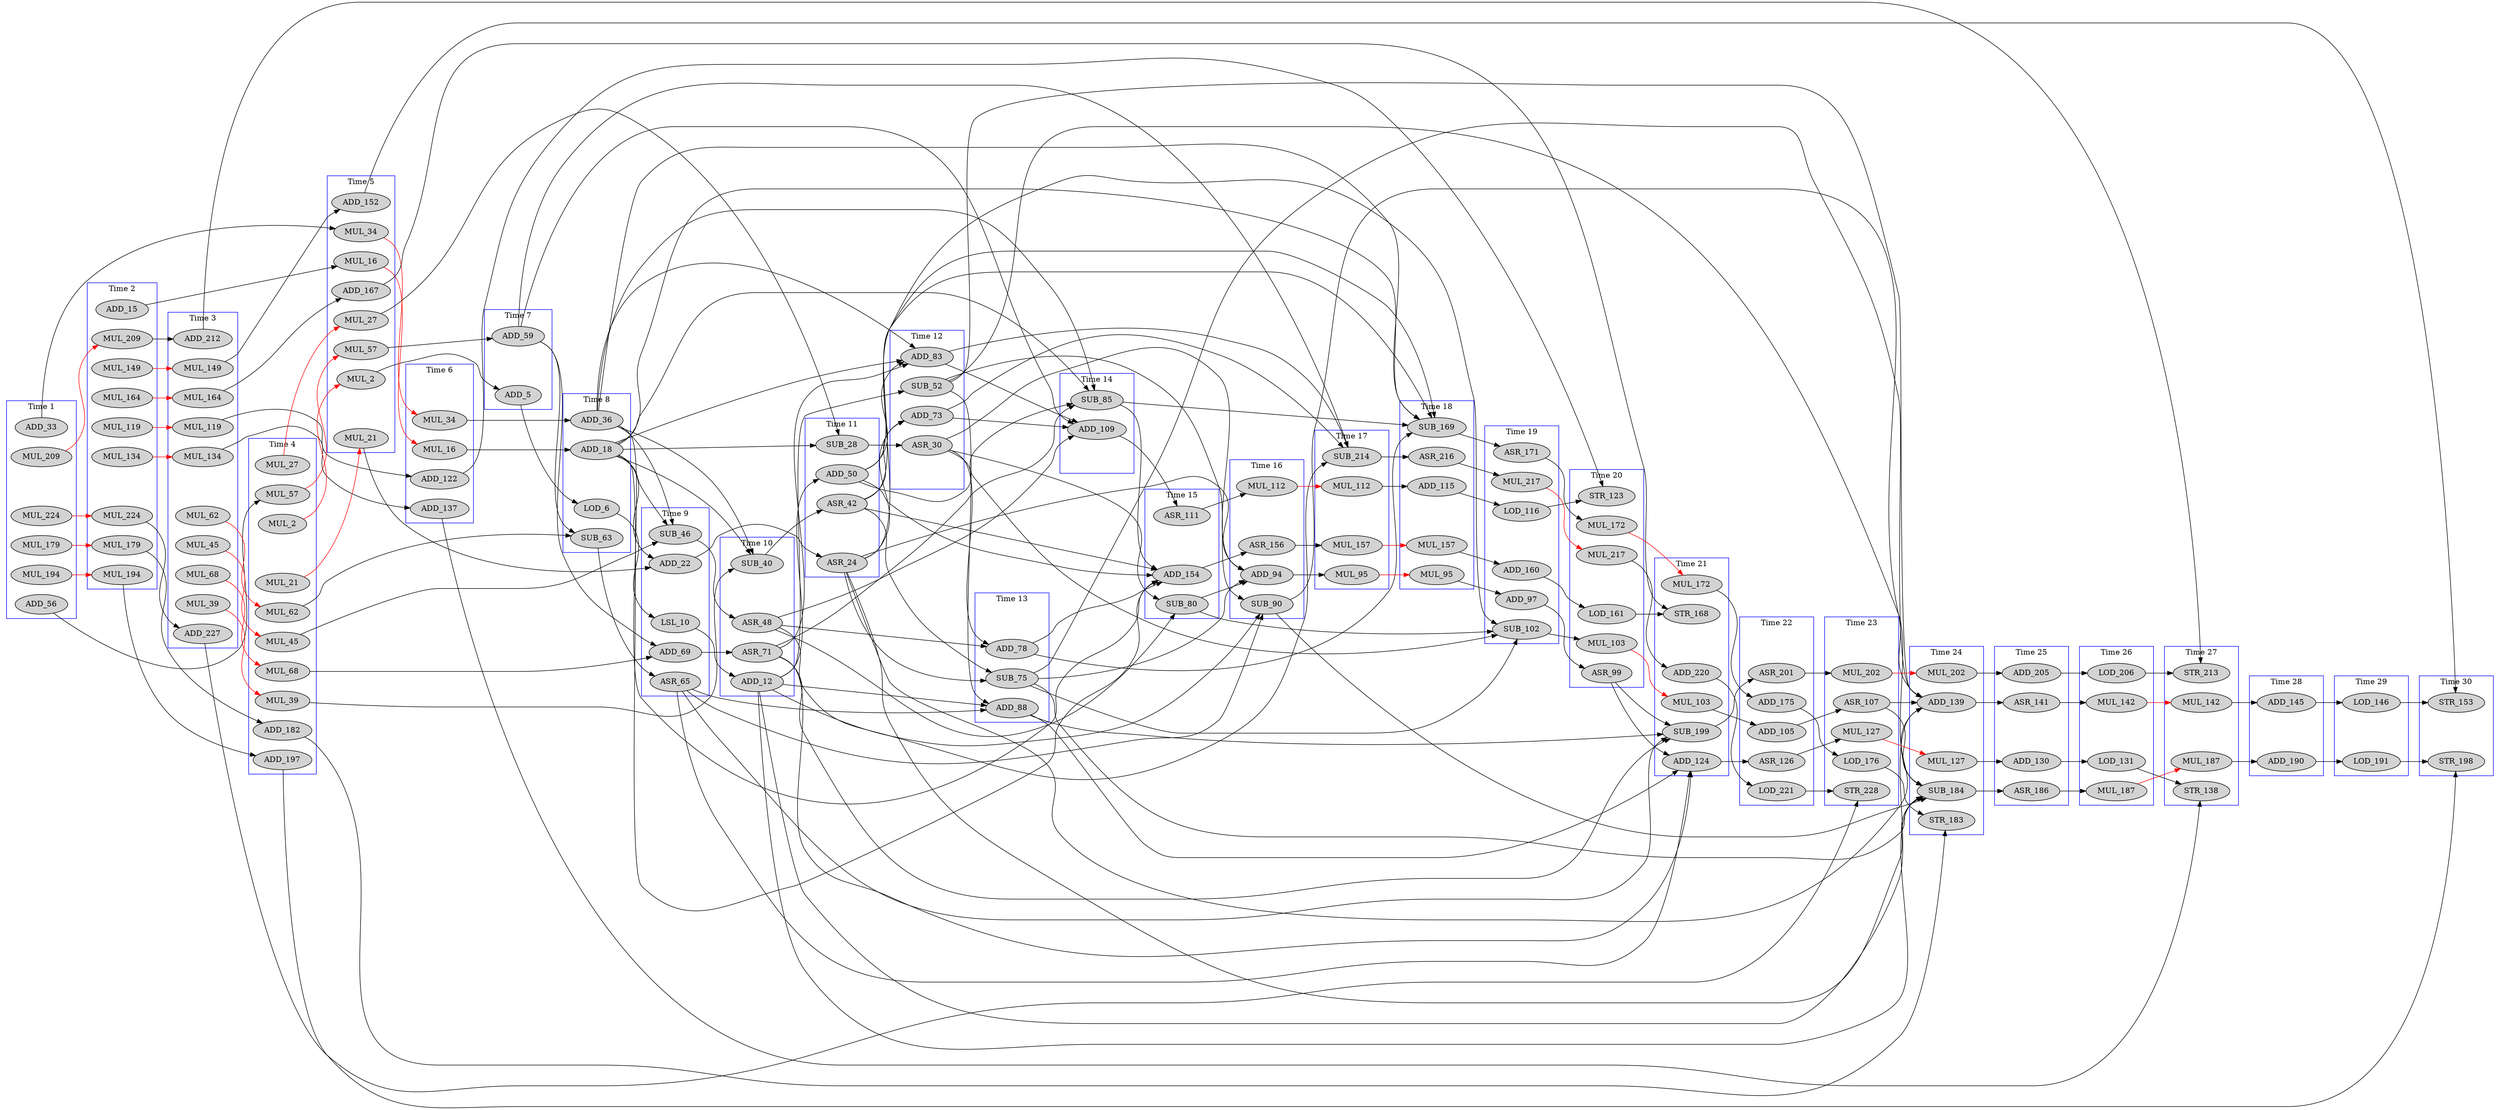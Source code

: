 digraph idctcol_dfg__3 {
  rankdir = LR;
  newrank="true"
  subgraph cluster_1 {
    rank=same;
    node [style=filled];
    label = "Time 1";
    color = blue;
    pseudo_1 [style=invis];
    ADD_33
    ADD_56
    MUL_179_0 [label=MUL_179]
    MUL_194_0 [label=MUL_194]
    MUL_209_0 [label=MUL_209]
    MUL_224_0 [label=MUL_224]
  }
  subgraph cluster_2 {
    rank=same;
    node [style=filled];
    label = "Time 2";
    color = blue;
    pseudo_2 [style=invis];
    ADD_15
    MUL_119_0 [label=MUL_119]
    MUL_134_0 [label=MUL_134]
    MUL_149_0 [label=MUL_149]
    MUL_164_0 [label=MUL_164]
    MUL_179_1 [label=MUL_179]
    MUL_194_1 [label=MUL_194]
    MUL_209_1 [label=MUL_209]
    MUL_224_1 [label=MUL_224]
  }
  subgraph cluster_3 {
    rank=same;
    node [style=filled];
    label = "Time 3";
    color = blue;
    pseudo_3 [style=invis];
    MUL_39_0 [label=MUL_39]
    MUL_45_0 [label=MUL_45]
    MUL_62_0 [label=MUL_62]
    MUL_68_0 [label=MUL_68]
    MUL_119_1 [label=MUL_119]
    MUL_134_1 [label=MUL_134]
    MUL_149_1 [label=MUL_149]
    MUL_164_1 [label=MUL_164]
    ADD_212
    ADD_227
  }
  subgraph cluster_4 {
    rank=same;
    node [style=filled];
    label = "Time 4";
    color = blue;
    pseudo_4 [style=invis];
    MUL_2_0 [label=MUL_2]
    MUL_21_0 [label=MUL_21]
    MUL_27_0 [label=MUL_27]
    MUL_39_1 [label=MUL_39]
    MUL_45_1 [label=MUL_45]
    MUL_57_0 [label=MUL_57]
    MUL_62_1 [label=MUL_62]
    MUL_68_1 [label=MUL_68]
    ADD_182
    ADD_197
  }
  subgraph cluster_5 {
    rank=same;
    node [style=filled];
    label = "Time 5";
    color = blue;
    pseudo_5 [style=invis];
    MUL_2_1 [label=MUL_2]
    MUL_16_0 [label=MUL_16]
    MUL_21_1 [label=MUL_21]
    MUL_27_1 [label=MUL_27]
    MUL_34_0 [label=MUL_34]
    MUL_57_1 [label=MUL_57]
    ADD_152
    ADD_167
  }
  subgraph cluster_6 {
    rank=same;
    node [style=filled];
    label = "Time 6";
    color = blue;
    pseudo_6 [style=invis];
    MUL_16_1 [label=MUL_16]
    MUL_34_1 [label=MUL_34]
    ADD_122
    ADD_137
  }
  subgraph cluster_7 {
    rank=same;
    node [style=filled];
    label = "Time 7";
    color = blue;
    pseudo_7 [style=invis];
    ADD_5
    ADD_59
  }
  subgraph cluster_8 {
    rank=same;
    node [style=filled];
    label = "Time 8";
    color = blue;
    pseudo_8 [style=invis];
    LOD_6
    ADD_18
    ADD_36
    SUB_63
  }
  subgraph cluster_9 {
    rank=same;
    node [style=filled];
    label = "Time 9";
    color = blue;
    pseudo_9 [style=invis];
    LSL_10
    ADD_22
    SUB_46
    ASR_65
    ADD_69
  }
  subgraph cluster_10 {
    rank=same;
    node [style=filled];
    label = "Time 10";
    color = blue;
    pseudo_10 [style=invis];
    ADD_12
    SUB_40
    ASR_48
    ASR_71
  }
  subgraph cluster_11 {
    rank=same;
    node [style=filled];
    label = "Time 11";
    color = blue;
    pseudo_11 [style=invis];
    ASR_24
    SUB_28
    ASR_42
    ADD_50
  }
  subgraph cluster_12 {
    rank=same;
    node [style=filled];
    label = "Time 12";
    color = blue;
    pseudo_12 [style=invis];
    ASR_30
    SUB_52
    ADD_73
    ADD_83
  }
  subgraph cluster_13 {
    rank=same;
    node [style=filled];
    label = "Time 13";
    color = blue;
    pseudo_13 [style=invis];
    SUB_75
    ADD_78
    ADD_88
  }
  subgraph cluster_14 {
    rank=same;
    node [style=filled];
    label = "Time 14";
    color = blue;
    pseudo_14 [style=invis];
    SUB_85
    ADD_109
  }
  subgraph cluster_15 {
    rank=same;
    node [style=filled];
    label = "Time 15";
    color = blue;
    pseudo_15 [style=invis];
    SUB_80
    ASR_111
    ADD_154
  }
  subgraph cluster_16 {
    rank=same;
    node [style=filled];
    label = "Time 16";
    color = blue;
    pseudo_16 [style=invis];
    SUB_90
    ADD_94
    MUL_112_0 [label=MUL_112]
    ASR_156
  }
  subgraph cluster_17 {
    rank=same;
    node [style=filled];
    label = "Time 17";
    color = blue;
    pseudo_17 [style=invis];
    MUL_95_0 [label=MUL_95]
    MUL_112_1 [label=MUL_112]
    MUL_157_0 [label=MUL_157]
    SUB_214
  }
  subgraph cluster_18 {
    rank=same;
    node [style=filled];
    label = "Time 18";
    color = blue;
    pseudo_18 [style=invis];
    MUL_95_1 [label=MUL_95]
    ADD_115
    MUL_157_1 [label=MUL_157]
    SUB_169
    ASR_216
  }
  subgraph cluster_19 {
    rank=same;
    node [style=filled];
    label = "Time 19";
    color = blue;
    pseudo_19 [style=invis];
    ADD_97
    SUB_102
    LOD_116
    ADD_160
    ASR_171
    MUL_217_0 [label=MUL_217]
  }
  subgraph cluster_20 {
    rank=same;
    node [style=filled];
    label = "Time 20";
    color = blue;
    pseudo_20 [style=invis];
    ASR_99
    MUL_103_0 [label=MUL_103]
    STR_123
    LOD_161
    MUL_172_0 [label=MUL_172]
    MUL_217_1 [label=MUL_217]
  }
  subgraph cluster_21 {
    rank=same;
    node [style=filled];
    label = "Time 21";
    color = blue;
    pseudo_21 [style=invis];
    MUL_103_1 [label=MUL_103]
    ADD_124
    STR_168
    MUL_172_1 [label=MUL_172]
    SUB_199
    ADD_220
  }
  subgraph cluster_22 {
    rank=same;
    node [style=filled];
    label = "Time 22";
    color = blue;
    pseudo_22 [style=invis];
    ADD_105
    ASR_126
    ADD_175
    ASR_201
    LOD_221
  }
  subgraph cluster_23 {
    rank=same;
    node [style=filled];
    label = "Time 23";
    color = blue;
    pseudo_23 [style=invis];
    ASR_107
    MUL_127_0 [label=MUL_127]
    LOD_176
    MUL_202_0 [label=MUL_202]
    STR_228
  }
  subgraph cluster_24 {
    rank=same;
    node [style=filled];
    label = "Time 24";
    color = blue;
    pseudo_24 [style=invis];
    MUL_127_1 [label=MUL_127]
    ADD_139
    STR_183
    SUB_184
    MUL_202_1 [label=MUL_202]
  }
  subgraph cluster_25 {
    rank=same;
    node [style=filled];
    label = "Time 25";
    color = blue;
    pseudo_25 [style=invis];
    ADD_130
    ASR_141
    ASR_186
    ADD_205
  }
  subgraph cluster_26 {
    rank=same;
    node [style=filled];
    label = "Time 26";
    color = blue;
    pseudo_26 [style=invis];
    LOD_131
    MUL_142_0 [label=MUL_142]
    MUL_187_0 [label=MUL_187]
    LOD_206
  }
  subgraph cluster_27 {
    rank=same;
    node [style=filled];
    label = "Time 27";
    color = blue;
    pseudo_27 [style=invis];
    STR_138
    MUL_142_1 [label=MUL_142]
    MUL_187_1 [label=MUL_187]
    STR_213
  }
  subgraph cluster_28 {
    rank=same;
    node [style=filled];
    label = "Time 28";
    color = blue;
    pseudo_28 [style=invis];
    ADD_145
    ADD_190
  }
  subgraph cluster_29 {
    rank=same;
    node [style=filled];
    label = "Time 29";
    color = blue;
    pseudo_29 [style=invis];
    LOD_146
    LOD_191
  }
  subgraph cluster_30 {
    rank=same;
    node [style=filled];
    label = "Time 30";
    color = blue;
    pseudo_30 [style=invis];
    STR_153
    STR_198
  }
    pseudo_1->pseudo_2 [style=invis];
    pseudo_2->pseudo_3 [style=invis];
    pseudo_3->pseudo_4 [style=invis];
    pseudo_4->pseudo_5 [style=invis];
    pseudo_5->pseudo_6 [style=invis];
    pseudo_6->pseudo_7 [style=invis];
    pseudo_7->pseudo_8 [style=invis];
    pseudo_8->pseudo_9 [style=invis];
    pseudo_9->pseudo_10 [style=invis];
    pseudo_10->pseudo_11 [style=invis];
    pseudo_11->pseudo_12 [style=invis];
    pseudo_12->pseudo_13 [style=invis];
    pseudo_13->pseudo_14 [style=invis];
    pseudo_14->pseudo_15 [style=invis];
    pseudo_15->pseudo_16 [style=invis];
    pseudo_16->pseudo_17 [style=invis];
    pseudo_17->pseudo_18 [style=invis];
    pseudo_18->pseudo_19 [style=invis];
    pseudo_19->pseudo_20 [style=invis];
    pseudo_20->pseudo_21 [style=invis];
    pseudo_21->pseudo_22 [style=invis];
    pseudo_22->pseudo_23 [style=invis];
    pseudo_23->pseudo_24 [style=invis];
    pseudo_24->pseudo_25 [style=invis];
    pseudo_25->pseudo_26 [style=invis];
    pseudo_26->pseudo_27 [style=invis];
    pseudo_27->pseudo_28 [style=invis];
    pseudo_28->pseudo_29 [style=invis];
    pseudo_29->pseudo_30 [style=invis];
    MUL_2_0 -> MUL_2_1 [color=red];
    MUL_16_0 -> MUL_16_1 [color=red];
    MUL_21_0 -> MUL_21_1 [color=red];
    MUL_27_0 -> MUL_27_1 [color=red];
    MUL_34_0 -> MUL_34_1 [color=red];
    MUL_39_0 -> MUL_39_1 [color=red];
    MUL_45_0 -> MUL_45_1 [color=red];
    MUL_57_0 -> MUL_57_1 [color=red];
    MUL_62_0 -> MUL_62_1 [color=red];
    MUL_68_0 -> MUL_68_1 [color=red];
    MUL_95_0 -> MUL_95_1 [color=red];
    MUL_103_0 -> MUL_103_1 [color=red];
    MUL_112_0 -> MUL_112_1 [color=red];
    MUL_119_0 -> MUL_119_1 [color=red];
    MUL_127_0 -> MUL_127_1 [color=red];
    MUL_134_0 -> MUL_134_1 [color=red];
    MUL_142_0 -> MUL_142_1 [color=red];
    MUL_149_0 -> MUL_149_1 [color=red];
    MUL_157_0 -> MUL_157_1 [color=red];
    MUL_164_0 -> MUL_164_1 [color=red];
    MUL_172_0 -> MUL_172_1 [color=red];
    MUL_179_0 -> MUL_179_1 [color=red];
    MUL_187_0 -> MUL_187_1 [color=red];
    MUL_194_0 -> MUL_194_1 [color=red];
    MUL_202_0 -> MUL_202_1 [color=red];
    MUL_209_0 -> MUL_209_1 [color=red];
    MUL_217_0 -> MUL_217_1 [color=red];
    MUL_224_0 -> MUL_224_1 [color=red];
    MUL_2_1 -> ADD_5 [ name = 1 ];
    ADD_5 -> LOD_6 [ name = 2 ];
    LOD_6 -> LSL_10 [ name = 3 ];
    LSL_10 -> ADD_12 [ name = 5 ];
    ADD_12 -> ADD_50 [ name = 7 ];
    ADD_12 -> SUB_52 [ name = 8 ];
    ADD_12 -> ADD_88 [ name = 9 ];
    ADD_12 -> SUB_90 [ name = 10 ];
    ADD_12 -> ADD_139 [ name = 11 ];
    ADD_12 -> SUB_184 [ name = 12 ];
    ADD_15 -> MUL_16_0 [ name = 14 ];
    MUL_16_1 -> ADD_18 [ name = 15 ];
    ADD_18 -> ADD_22 [ name = 17 ];
    ADD_18 -> SUB_28 [ name = 18 ];
    ADD_18 -> SUB_40 [ name = 19 ];
    ADD_18 -> SUB_46 [ name = 20 ];
    ADD_18 -> ADD_83 [ name = 21 ];
    ADD_18 -> SUB_85 [ name = 22 ];
    ADD_18 -> ADD_154 [ name = 23 ];
    ADD_18 -> SUB_169 [ name = 24 ];
    MUL_21_1 -> ADD_22 [ name = 26 ];
    ADD_22 -> ASR_24 [ name = 27 ];
    ASR_24 -> ADD_73 [ name = 29 ];
    ASR_24 -> SUB_75 [ name = 30 ];
    ASR_24 -> ADD_94 [ name = 31 ];
    ASR_24 -> SUB_102 [ name = 32 ];
    ASR_24 -> ADD_139 [ name = 33 ];
    ASR_24 -> SUB_184 [ name = 34 ];
    MUL_27_1 -> SUB_28 [ name = 36 ];
    SUB_28 -> ASR_30 [ name = 37 ];
    ASR_30 -> ADD_78 [ name = 39 ];
    ASR_30 -> SUB_80 [ name = 40 ];
    ASR_30 -> ADD_94 [ name = 41 ];
    ASR_30 -> SUB_102 [ name = 42 ];
    ADD_33 -> MUL_34_0 [ name = 44 ];
    MUL_34_1 -> ADD_36 [ name = 45 ];
    ADD_36 -> SUB_40 [ name = 47 ];
    ADD_36 -> SUB_46 [ name = 48 ];
    ADD_36 -> ADD_83 [ name = 49 ];
    ADD_36 -> SUB_85 [ name = 50 ];
    ADD_36 -> ADD_154 [ name = 51 ];
    ADD_36 -> SUB_169 [ name = 52 ];
    MUL_39_1 -> SUB_40 [ name = 54 ];
    SUB_40 -> ASR_42 [ name = 55 ];
    ASR_42 -> ADD_73 [ name = 57 ];
    ASR_42 -> SUB_75 [ name = 58 ];
    ASR_42 -> ADD_154 [ name = 59 ];
    ASR_42 -> SUB_169 [ name = 60 ];
    MUL_45_1 -> SUB_46 [ name = 62 ];
    SUB_46 -> ASR_48 [ name = 63 ];
    ASR_48 -> ADD_78 [ name = 65 ];
    ASR_48 -> SUB_80 [ name = 66 ];
    ASR_48 -> ADD_109 [ name = 67 ];
    ASR_48 -> SUB_214 [ name = 68 ];
    ADD_50 -> ADD_83 [ name = 69 ];
    ADD_50 -> SUB_85 [ name = 70 ];
    ADD_50 -> ADD_154 [ name = 71 ];
    ADD_50 -> SUB_169 [ name = 72 ];
    SUB_52 -> ADD_88 [ name = 73 ];
    SUB_52 -> SUB_90 [ name = 74 ];
    SUB_52 -> ADD_139 [ name = 75 ];
    SUB_52 -> SUB_184 [ name = 76 ];
    ADD_56 -> MUL_57_0 [ name = 78 ];
    MUL_57_1 -> ADD_59 [ name = 79 ];
    ADD_59 -> SUB_63 [ name = 81 ];
    ADD_59 -> ADD_69 [ name = 82 ];
    ADD_59 -> ADD_109 [ name = 83 ];
    ADD_59 -> SUB_214 [ name = 84 ];
    MUL_62_1 -> SUB_63 [ name = 86 ];
    SUB_63 -> ASR_65 [ name = 87 ];
    ASR_65 -> ADD_88 [ name = 89 ];
    ASR_65 -> SUB_90 [ name = 90 ];
    ASR_65 -> ADD_124 [ name = 91 ];
    ASR_65 -> SUB_199 [ name = 92 ];
    MUL_68_1 -> ADD_69 [ name = 94 ];
    ADD_69 -> ASR_71 [ name = 95 ];
    ASR_71 -> ADD_83 [ name = 97 ];
    ASR_71 -> SUB_85 [ name = 98 ];
    ASR_71 -> ADD_124 [ name = 99 ];
    ASR_71 -> SUB_199 [ name = 100 ];
    ADD_73 -> ADD_109 [ name = 101 ];
    ADD_73 -> SUB_214 [ name = 102 ];
    SUB_75 -> ADD_94 [ name = 103 ];
    SUB_75 -> SUB_102 [ name = 104 ];
    SUB_75 -> ADD_139 [ name = 105 ];
    SUB_75 -> SUB_184 [ name = 106 ];
    ADD_78 -> ADD_154 [ name = 107 ];
    ADD_78 -> SUB_169 [ name = 108 ];
    SUB_80 -> ADD_94 [ name = 109 ];
    SUB_80 -> SUB_102 [ name = 110 ];
    ADD_83 -> ADD_109 [ name = 111 ];
    ADD_83 -> SUB_214 [ name = 112 ];
    SUB_85 -> ADD_154 [ name = 113 ];
    SUB_85 -> SUB_169 [ name = 114 ];
    ADD_88 -> ADD_124 [ name = 115 ];
    ADD_88 -> SUB_199 [ name = 116 ];
    SUB_90 -> ADD_139 [ name = 117 ];
    SUB_90 -> SUB_184 [ name = 118 ];
    ADD_94 -> MUL_95_0 [ name = 120 ];
    MUL_95_1 -> ADD_97 [ name = 121 ];
    ADD_97 -> ASR_99 [ name = 123 ];
    ASR_99 -> ADD_124 [ name = 125 ];
    ASR_99 -> SUB_199 [ name = 126 ];
    SUB_102 -> MUL_103_0 [ name = 128 ];
    MUL_103_1 -> ADD_105 [ name = 129 ];
    ADD_105 -> ASR_107 [ name = 131 ];
    ASR_107 -> ADD_139 [ name = 133 ];
    ASR_107 -> SUB_184 [ name = 134 ];
    ADD_109 -> ASR_111 [ name = 135 ];
    ASR_111 -> MUL_112_0 [ name = 137 ];
    MUL_112_1 -> ADD_115 [ name = 138 ];
    ADD_115 -> LOD_116 [ name = 139 ];
    LOD_116 -> STR_123 [ name = 140 ];
    MUL_119_1 -> ADD_122 [ name = 142 ];
    ADD_122 -> STR_123 [ name = 143 ];
    ADD_124 -> ASR_126 [ name = 144 ];
    ASR_126 -> MUL_127_0 [ name = 146 ];
    MUL_127_1 -> ADD_130 [ name = 147 ];
    ADD_130 -> LOD_131 [ name = 148 ];
    LOD_131 -> STR_138 [ name = 149 ];
    MUL_134_1 -> ADD_137 [ name = 151 ];
    ADD_137 -> STR_138 [ name = 152 ];
    ADD_139 -> ASR_141 [ name = 153 ];
    ASR_141 -> MUL_142_0 [ name = 155 ];
    MUL_142_1 -> ADD_145 [ name = 156 ];
    ADD_145 -> LOD_146 [ name = 157 ];
    LOD_146 -> STR_153 [ name = 158 ];
    MUL_149_1 -> ADD_152 [ name = 160 ];
    ADD_152 -> STR_153 [ name = 161 ];
    ADD_154 -> ASR_156 [ name = 162 ];
    ASR_156 -> MUL_157_0 [ name = 164 ];
    MUL_157_1 -> ADD_160 [ name = 165 ];
    ADD_160 -> LOD_161 [ name = 166 ];
    LOD_161 -> STR_168 [ name = 167 ];
    MUL_164_1 -> ADD_167 [ name = 169 ];
    ADD_167 -> STR_168 [ name = 170 ];
    SUB_169 -> ASR_171 [ name = 171 ];
    ASR_171 -> MUL_172_0 [ name = 173 ];
    MUL_172_1 -> ADD_175 [ name = 174 ];
    ADD_175 -> LOD_176 [ name = 175 ];
    LOD_176 -> STR_183 [ name = 176 ];
    MUL_179_1 -> ADD_182 [ name = 178 ];
    ADD_182 -> STR_183 [ name = 179 ];
    SUB_184 -> ASR_186 [ name = 180 ];
    ASR_186 -> MUL_187_0 [ name = 182 ];
    MUL_187_1 -> ADD_190 [ name = 183 ];
    ADD_190 -> LOD_191 [ name = 184 ];
    LOD_191 -> STR_198 [ name = 185 ];
    MUL_194_1 -> ADD_197 [ name = 187 ];
    ADD_197 -> STR_198 [ name = 188 ];
    SUB_199 -> ASR_201 [ name = 189 ];
    ASR_201 -> MUL_202_0 [ name = 191 ];
    MUL_202_1 -> ADD_205 [ name = 192 ];
    ADD_205 -> LOD_206 [ name = 193 ];
    LOD_206 -> STR_213 [ name = 194 ];
    MUL_209_1 -> ADD_212 [ name = 196 ];
    ADD_212 -> STR_213 [ name = 197 ];
    SUB_214 -> ASR_216 [ name = 198 ];
    ASR_216 -> MUL_217_0 [ name = 200 ];
    MUL_217_1 -> ADD_220 [ name = 201 ];
    ADD_220 -> LOD_221 [ name = 202 ];
    LOD_221 -> STR_228 [ name = 203 ];
    MUL_224_1 -> ADD_227 [ name = 205 ];
    ADD_227 -> STR_228 [ name = 206 ];
}